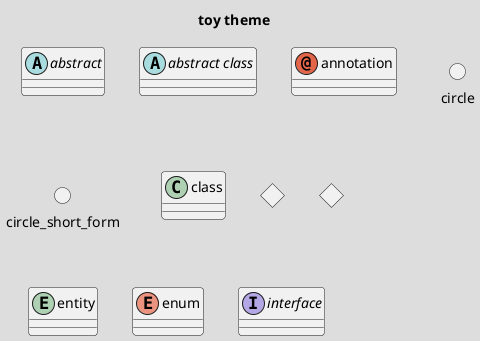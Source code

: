 ' Do not edit
' Theme Gallery
' autogenerated by script
'
@startuml
!theme toy
title toy theme
abstract        abstract
abstract class  "abstract class"
annotation      annotation
circle          circle
()              circle_short_form
class           class
diamond         diamond
<>              diamond_short_form
entity          entity
enum            enum
interface       interface
@enduml
